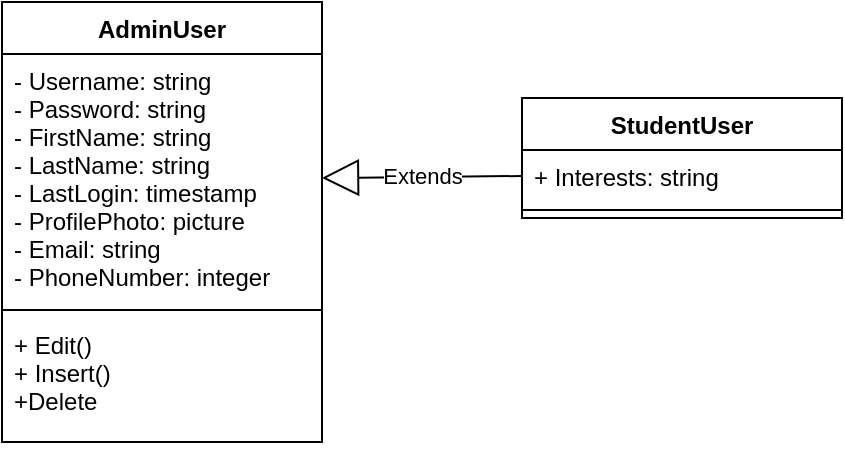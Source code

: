 <mxfile version="10.6.7" type="github"><diagram id="EZ0TvLRl_FJyKpVmewVS" name="Page-1"><mxGraphModel dx="754" dy="467" grid="1" gridSize="10" guides="1" tooltips="1" connect="1" arrows="1" fold="1" page="1" pageScale="1" pageWidth="827" pageHeight="1169" background="none" math="0" shadow="0"><root><mxCell id="0"/><mxCell id="1" parent="0"/><mxCell id="pB6b74sO9JJKDSf5eKgj-1" value="AdminUser" style="swimlane;fontStyle=1;align=center;verticalAlign=top;childLayout=stackLayout;horizontal=1;startSize=26;horizontalStack=0;resizeParent=1;resizeParentMax=0;resizeLast=0;collapsible=1;marginBottom=0;" parent="1" vertex="1"><mxGeometry x="70" y="40" width="160" height="220" as="geometry"/></mxCell><mxCell id="pB6b74sO9JJKDSf5eKgj-2" value="- Username: string&#10;- Password: string&#10;- FirstName: string&#10;- LastName: string&#10;- LastLogin: timestamp&#10;- ProfilePhoto: picture&#10;- Email: string&#10;- PhoneNumber: integer&#10;" style="text;strokeColor=none;fillColor=none;align=left;verticalAlign=top;spacingLeft=4;spacingRight=4;overflow=hidden;rotatable=0;points=[[0,0.5],[1,0.5]];portConstraint=eastwest;" parent="pB6b74sO9JJKDSf5eKgj-1" vertex="1"><mxGeometry y="26" width="160" height="124" as="geometry"/></mxCell><mxCell id="pB6b74sO9JJKDSf5eKgj-3" value="" style="line;strokeWidth=1;fillColor=none;align=left;verticalAlign=middle;spacingTop=-1;spacingLeft=3;spacingRight=3;rotatable=0;labelPosition=right;points=[];portConstraint=eastwest;" parent="pB6b74sO9JJKDSf5eKgj-1" vertex="1"><mxGeometry y="150" width="160" height="8" as="geometry"/></mxCell><mxCell id="pB6b74sO9JJKDSf5eKgj-4" value="+ Edit()&#10;+ Insert()&#10;+Delete&#10;" style="text;strokeColor=none;fillColor=none;align=left;verticalAlign=top;spacingLeft=4;spacingRight=4;overflow=hidden;rotatable=0;points=[[0,0.5],[1,0.5]];portConstraint=eastwest;" parent="pB6b74sO9JJKDSf5eKgj-1" vertex="1"><mxGeometry y="158" width="160" height="62" as="geometry"/></mxCell><mxCell id="0-Y18pILD7j_gmOXSkXL-7" value="StudentUser" style="swimlane;fontStyle=1;align=center;verticalAlign=top;childLayout=stackLayout;horizontal=1;startSize=26;horizontalStack=0;resizeParent=1;resizeParentMax=0;resizeLast=0;collapsible=1;marginBottom=0;" parent="1" vertex="1"><mxGeometry x="330" y="88" width="160" height="60" as="geometry"/></mxCell><mxCell id="0-Y18pILD7j_gmOXSkXL-8" value="+ Interests: string" style="text;strokeColor=none;fillColor=none;align=left;verticalAlign=top;spacingLeft=4;spacingRight=4;overflow=hidden;rotatable=0;points=[[0,0.5],[1,0.5]];portConstraint=eastwest;" parent="0-Y18pILD7j_gmOXSkXL-7" vertex="1"><mxGeometry y="26" width="160" height="26" as="geometry"/></mxCell><mxCell id="0-Y18pILD7j_gmOXSkXL-9" value="" style="line;strokeWidth=1;fillColor=none;align=left;verticalAlign=middle;spacingTop=-1;spacingLeft=3;spacingRight=3;rotatable=0;labelPosition=right;points=[];portConstraint=eastwest;" parent="0-Y18pILD7j_gmOXSkXL-7" vertex="1"><mxGeometry y="52" width="160" height="8" as="geometry"/></mxCell><mxCell id="0-Y18pILD7j_gmOXSkXL-11" value="Extends" style="endArrow=block;endSize=16;endFill=0;html=1;exitX=0;exitY=0.5;exitDx=0;exitDy=0;entryX=1;entryY=0.5;entryDx=0;entryDy=0;" parent="1" source="0-Y18pILD7j_gmOXSkXL-8" target="pB6b74sO9JJKDSf5eKgj-2" edge="1"><mxGeometry width="160" relative="1" as="geometry"><mxPoint x="250" y="170" as="sourcePoint"/><mxPoint x="410" y="170" as="targetPoint"/></mxGeometry></mxCell></root></mxGraphModel></diagram></mxfile>